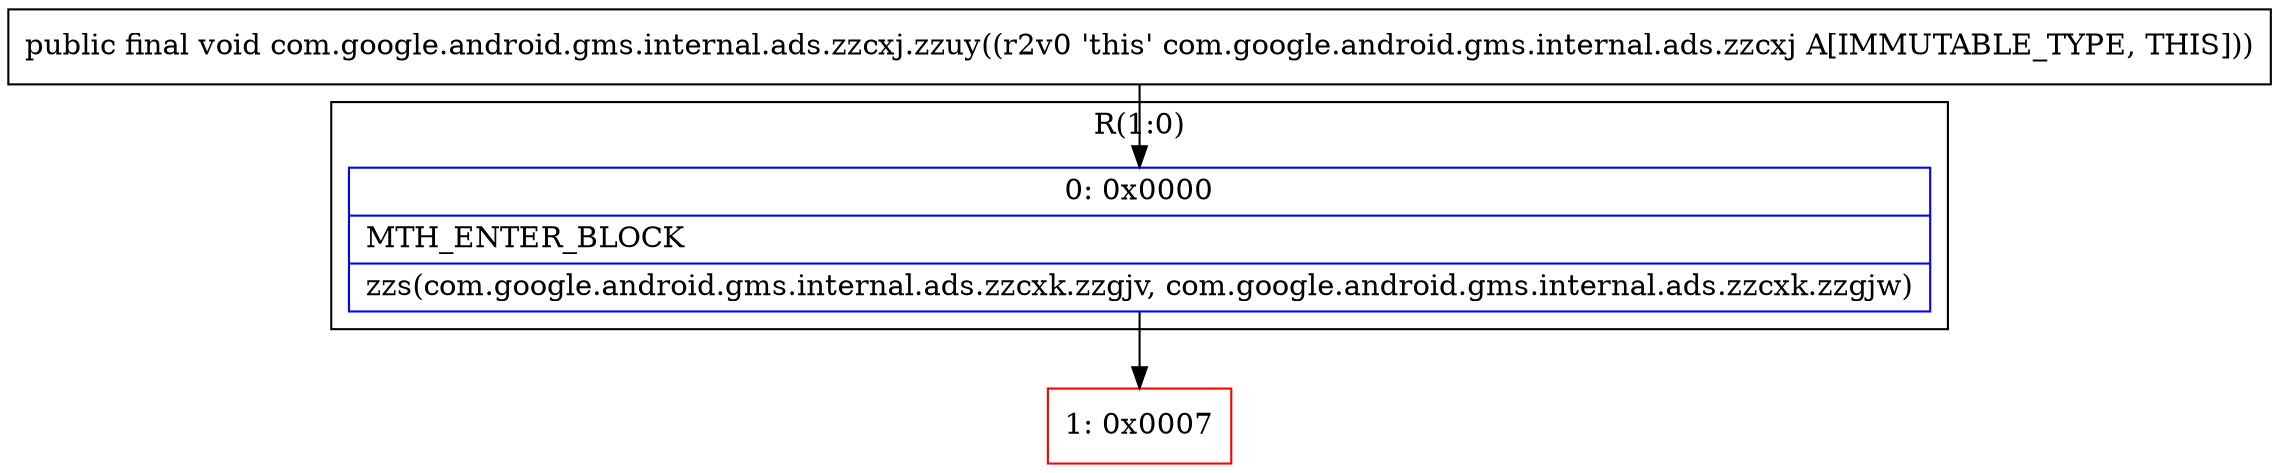 digraph "CFG forcom.google.android.gms.internal.ads.zzcxj.zzuy()V" {
subgraph cluster_Region_363517237 {
label = "R(1:0)";
node [shape=record,color=blue];
Node_0 [shape=record,label="{0\:\ 0x0000|MTH_ENTER_BLOCK\l|zzs(com.google.android.gms.internal.ads.zzcxk.zzgjv, com.google.android.gms.internal.ads.zzcxk.zzgjw)\l}"];
}
Node_1 [shape=record,color=red,label="{1\:\ 0x0007}"];
MethodNode[shape=record,label="{public final void com.google.android.gms.internal.ads.zzcxj.zzuy((r2v0 'this' com.google.android.gms.internal.ads.zzcxj A[IMMUTABLE_TYPE, THIS])) }"];
MethodNode -> Node_0;
Node_0 -> Node_1;
}

